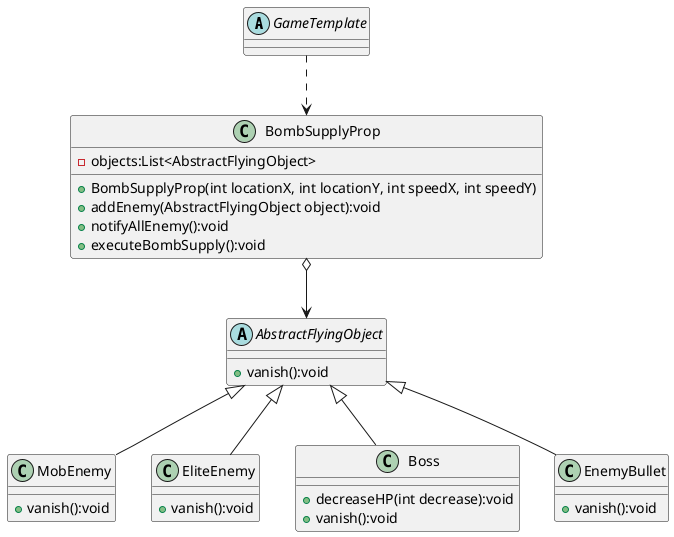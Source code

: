 @startuml
'https://plantuml.com/class-diagram

abstract class GameTemplate {}

class BombSupplyProp {
    - objects:List<AbstractFlyingObject>
    + BombSupplyProp(int locationX, int locationY, int speedX, int speedY)
    + addEnemy(AbstractFlyingObject object):void
    + notifyAllEnemy():void
    + executeBombSupply():void
}

abstract class AbstractFlyingObject {
    + vanish():void
}

class MobEnemy {
    + vanish():void
}

class EliteEnemy {
    + vanish():void
}

class Boss {
    + decreaseHP(int decrease):void
    + vanish():void
}

class EnemyBullet {
    + vanish():void
}

GameTemplate ..> BombSupplyProp

BombSupplyProp o--> AbstractFlyingObject

AbstractFlyingObject <|-- MobEnemy
AbstractFlyingObject <|-- EliteEnemy
AbstractFlyingObject <|-- Boss
AbstractFlyingObject <|-- EnemyBullet

@enduml